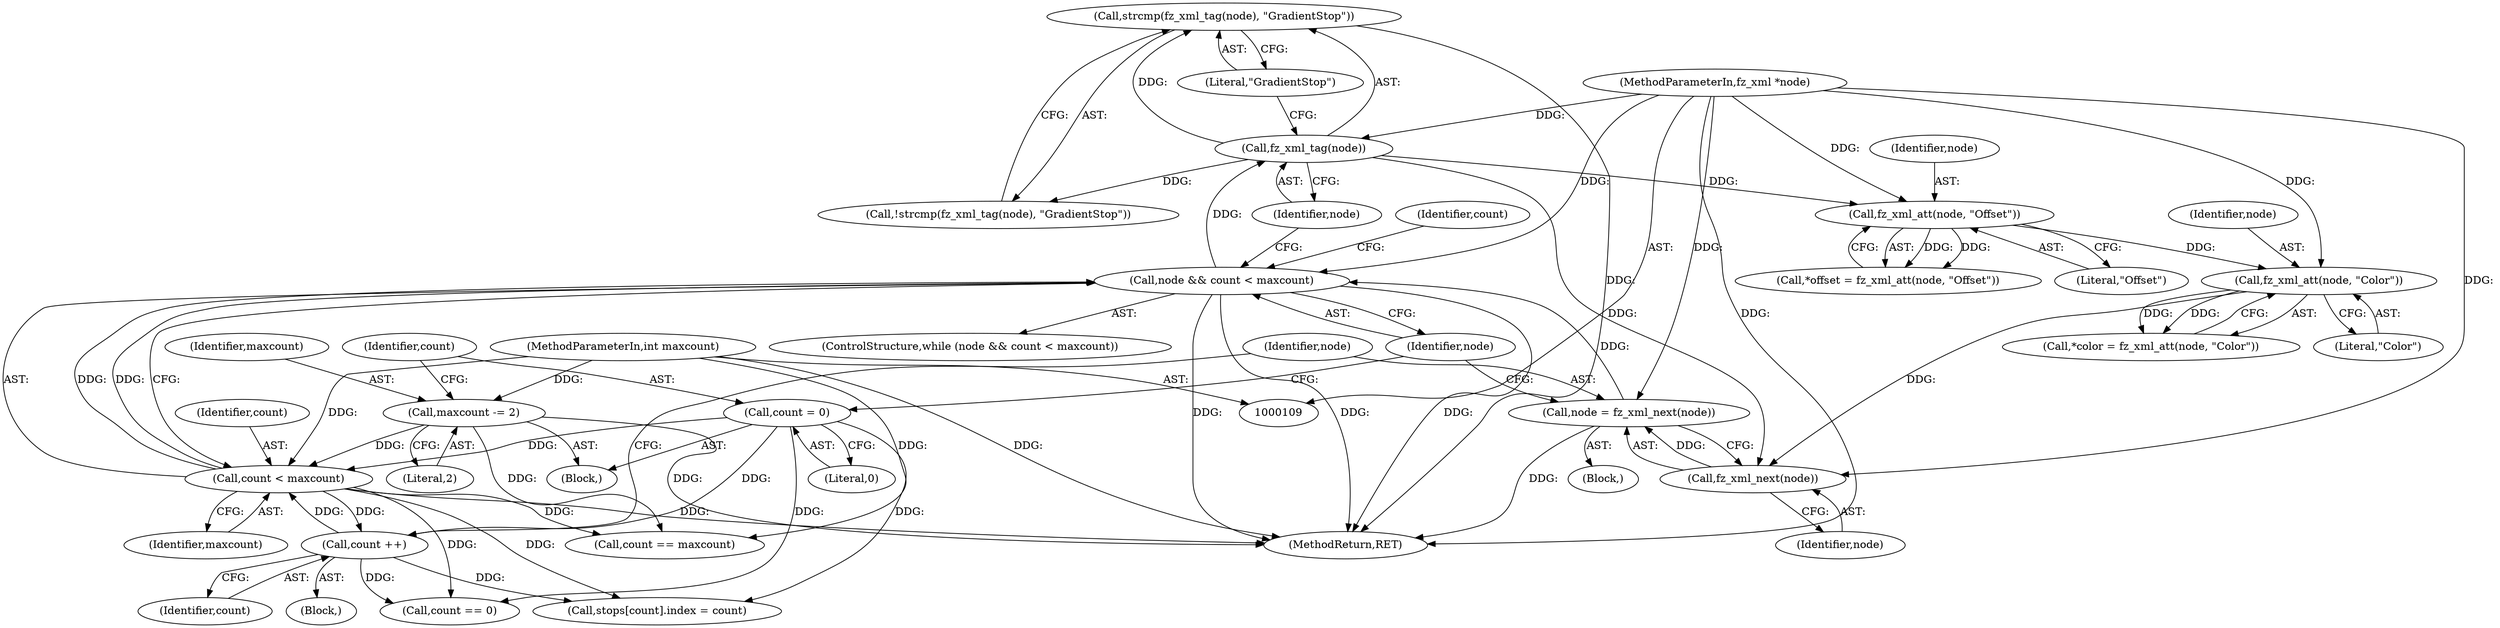 digraph "0_ghostscript_60dabde18d7fe12b19da8b509bdfee9cc886aafc_2@API" {
"1000138" [label="(Call,strcmp(fz_xml_tag(node), \"GradientStop\"))"];
"1000139" [label="(Call,fz_xml_tag(node))"];
"1000130" [label="(Call,node && count < maxcount)"];
"1000233" [label="(Call,node = fz_xml_next(node))"];
"1000235" [label="(Call,fz_xml_next(node))"];
"1000152" [label="(Call,fz_xml_att(node, \"Color\"))"];
"1000146" [label="(Call,fz_xml_att(node, \"Offset\"))"];
"1000112" [label="(MethodParameterIn,fz_xml *node)"];
"1000132" [label="(Call,count < maxcount)"];
"1000126" [label="(Call,count = 0)"];
"1000231" [label="(Call,count ++)"];
"1000123" [label="(Call,maxcount -= 2)"];
"1000114" [label="(MethodParameterIn,int maxcount)"];
"1000139" [label="(Call,fz_xml_tag(node))"];
"1000126" [label="(Call,count = 0)"];
"1000750" [label="(MethodReturn,RET)"];
"1000128" [label="(Literal,0)"];
"1000232" [label="(Identifier,count)"];
"1000130" [label="(Call,node && count < maxcount)"];
"1000137" [label="(Call,!strcmp(fz_xml_tag(node), \"GradientStop\"))"];
"1000141" [label="(Literal,\"GradientStop\")"];
"1000140" [label="(Identifier,node)"];
"1000138" [label="(Call,strcmp(fz_xml_tag(node), \"GradientStop\"))"];
"1000135" [label="(Block,)"];
"1000148" [label="(Literal,\"Offset\")"];
"1000147" [label="(Identifier,node)"];
"1000320" [label="(Call,count == maxcount)"];
"1000146" [label="(Call,fz_xml_att(node, \"Offset\"))"];
"1000124" [label="(Identifier,maxcount)"];
"1000129" [label="(ControlStructure,while (node && count < maxcount))"];
"1000153" [label="(Identifier,node)"];
"1000133" [label="(Identifier,count)"];
"1000131" [label="(Identifier,node)"];
"1000159" [label="(Block,)"];
"1000125" [label="(Literal,2)"];
"1000127" [label="(Identifier,count)"];
"1000112" [label="(MethodParameterIn,fz_xml *node)"];
"1000168" [label="(Call,stops[count].index = count)"];
"1000235" [label="(Call,fz_xml_next(node))"];
"1000233" [label="(Call,node = fz_xml_next(node))"];
"1000238" [label="(Call,count == 0)"];
"1000154" [label="(Literal,\"Color\")"];
"1000115" [label="(Block,)"];
"1000134" [label="(Identifier,maxcount)"];
"1000132" [label="(Call,count < maxcount)"];
"1000152" [label="(Call,fz_xml_att(node, \"Color\"))"];
"1000231" [label="(Call,count ++)"];
"1000114" [label="(MethodParameterIn,int maxcount)"];
"1000234" [label="(Identifier,node)"];
"1000150" [label="(Call,*color = fz_xml_att(node, \"Color\"))"];
"1000236" [label="(Identifier,node)"];
"1000123" [label="(Call,maxcount -= 2)"];
"1000239" [label="(Identifier,count)"];
"1000144" [label="(Call,*offset = fz_xml_att(node, \"Offset\"))"];
"1000138" -> "1000137"  [label="AST: "];
"1000138" -> "1000141"  [label="CFG: "];
"1000139" -> "1000138"  [label="AST: "];
"1000141" -> "1000138"  [label="AST: "];
"1000137" -> "1000138"  [label="CFG: "];
"1000138" -> "1000750"  [label="DDG: "];
"1000139" -> "1000138"  [label="DDG: "];
"1000139" -> "1000140"  [label="CFG: "];
"1000140" -> "1000139"  [label="AST: "];
"1000141" -> "1000139"  [label="CFG: "];
"1000139" -> "1000137"  [label="DDG: "];
"1000130" -> "1000139"  [label="DDG: "];
"1000112" -> "1000139"  [label="DDG: "];
"1000139" -> "1000146"  [label="DDG: "];
"1000139" -> "1000235"  [label="DDG: "];
"1000130" -> "1000129"  [label="AST: "];
"1000130" -> "1000131"  [label="CFG: "];
"1000130" -> "1000132"  [label="CFG: "];
"1000131" -> "1000130"  [label="AST: "];
"1000132" -> "1000130"  [label="AST: "];
"1000140" -> "1000130"  [label="CFG: "];
"1000239" -> "1000130"  [label="CFG: "];
"1000130" -> "1000750"  [label="DDG: "];
"1000130" -> "1000750"  [label="DDG: "];
"1000130" -> "1000750"  [label="DDG: "];
"1000233" -> "1000130"  [label="DDG: "];
"1000112" -> "1000130"  [label="DDG: "];
"1000132" -> "1000130"  [label="DDG: "];
"1000132" -> "1000130"  [label="DDG: "];
"1000233" -> "1000135"  [label="AST: "];
"1000233" -> "1000235"  [label="CFG: "];
"1000234" -> "1000233"  [label="AST: "];
"1000235" -> "1000233"  [label="AST: "];
"1000131" -> "1000233"  [label="CFG: "];
"1000233" -> "1000750"  [label="DDG: "];
"1000235" -> "1000233"  [label="DDG: "];
"1000112" -> "1000233"  [label="DDG: "];
"1000235" -> "1000236"  [label="CFG: "];
"1000236" -> "1000235"  [label="AST: "];
"1000152" -> "1000235"  [label="DDG: "];
"1000112" -> "1000235"  [label="DDG: "];
"1000152" -> "1000150"  [label="AST: "];
"1000152" -> "1000154"  [label="CFG: "];
"1000153" -> "1000152"  [label="AST: "];
"1000154" -> "1000152"  [label="AST: "];
"1000150" -> "1000152"  [label="CFG: "];
"1000152" -> "1000150"  [label="DDG: "];
"1000152" -> "1000150"  [label="DDG: "];
"1000146" -> "1000152"  [label="DDG: "];
"1000112" -> "1000152"  [label="DDG: "];
"1000146" -> "1000144"  [label="AST: "];
"1000146" -> "1000148"  [label="CFG: "];
"1000147" -> "1000146"  [label="AST: "];
"1000148" -> "1000146"  [label="AST: "];
"1000144" -> "1000146"  [label="CFG: "];
"1000146" -> "1000144"  [label="DDG: "];
"1000146" -> "1000144"  [label="DDG: "];
"1000112" -> "1000146"  [label="DDG: "];
"1000112" -> "1000109"  [label="AST: "];
"1000112" -> "1000750"  [label="DDG: "];
"1000132" -> "1000134"  [label="CFG: "];
"1000133" -> "1000132"  [label="AST: "];
"1000134" -> "1000132"  [label="AST: "];
"1000132" -> "1000750"  [label="DDG: "];
"1000126" -> "1000132"  [label="DDG: "];
"1000231" -> "1000132"  [label="DDG: "];
"1000123" -> "1000132"  [label="DDG: "];
"1000114" -> "1000132"  [label="DDG: "];
"1000132" -> "1000168"  [label="DDG: "];
"1000132" -> "1000231"  [label="DDG: "];
"1000132" -> "1000238"  [label="DDG: "];
"1000132" -> "1000320"  [label="DDG: "];
"1000126" -> "1000115"  [label="AST: "];
"1000126" -> "1000128"  [label="CFG: "];
"1000127" -> "1000126"  [label="AST: "];
"1000128" -> "1000126"  [label="AST: "];
"1000131" -> "1000126"  [label="CFG: "];
"1000126" -> "1000168"  [label="DDG: "];
"1000126" -> "1000231"  [label="DDG: "];
"1000126" -> "1000238"  [label="DDG: "];
"1000231" -> "1000159"  [label="AST: "];
"1000231" -> "1000232"  [label="CFG: "];
"1000232" -> "1000231"  [label="AST: "];
"1000234" -> "1000231"  [label="CFG: "];
"1000231" -> "1000168"  [label="DDG: "];
"1000231" -> "1000238"  [label="DDG: "];
"1000123" -> "1000115"  [label="AST: "];
"1000123" -> "1000125"  [label="CFG: "];
"1000124" -> "1000123"  [label="AST: "];
"1000125" -> "1000123"  [label="AST: "];
"1000127" -> "1000123"  [label="CFG: "];
"1000123" -> "1000750"  [label="DDG: "];
"1000114" -> "1000123"  [label="DDG: "];
"1000123" -> "1000320"  [label="DDG: "];
"1000114" -> "1000109"  [label="AST: "];
"1000114" -> "1000750"  [label="DDG: "];
"1000114" -> "1000320"  [label="DDG: "];
}
